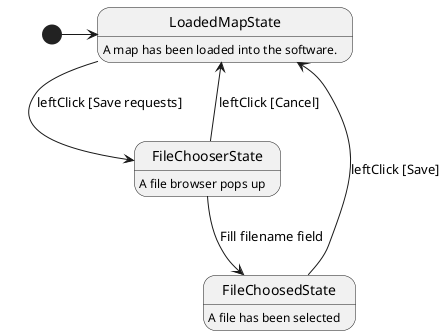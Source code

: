 @startuml
hide empty description

[*] -> LoadedMapState
LoadedMapState : A map has been loaded into the software.
FileChooserState : A file browser pops up
FileChoosedState : A file has been selected

LoadedMapState -> FileChooserState : leftClick [Save requests]
FileChooserState --> FileChoosedState : Fill filename field
FileChooserState --> LoadedMapState : leftClick [Cancel]
FileChoosedState --> LoadedMapState : leftClick [Save]
@enduml
